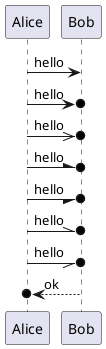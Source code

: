 {
  "sha1": "oyha835mq14rohmfexfw1adwax5da1v",
  "insertion": {
    "when": "2024-06-04T17:28:40.447Z",
    "user": "plantuml@gmail.com"
  }
}
@startuml

skinparam backgroundColor transparent

Alice -> Bob : hello
Alice ->o Bob : hello
Alice ->>o Bob : hello
Alice -\o Bob : hello
Alice -/o Bob : hello
Alice -\\o Bob : hello
Alice -//o Bob : hello

Alice o<-- Bob : ok
@enduml
